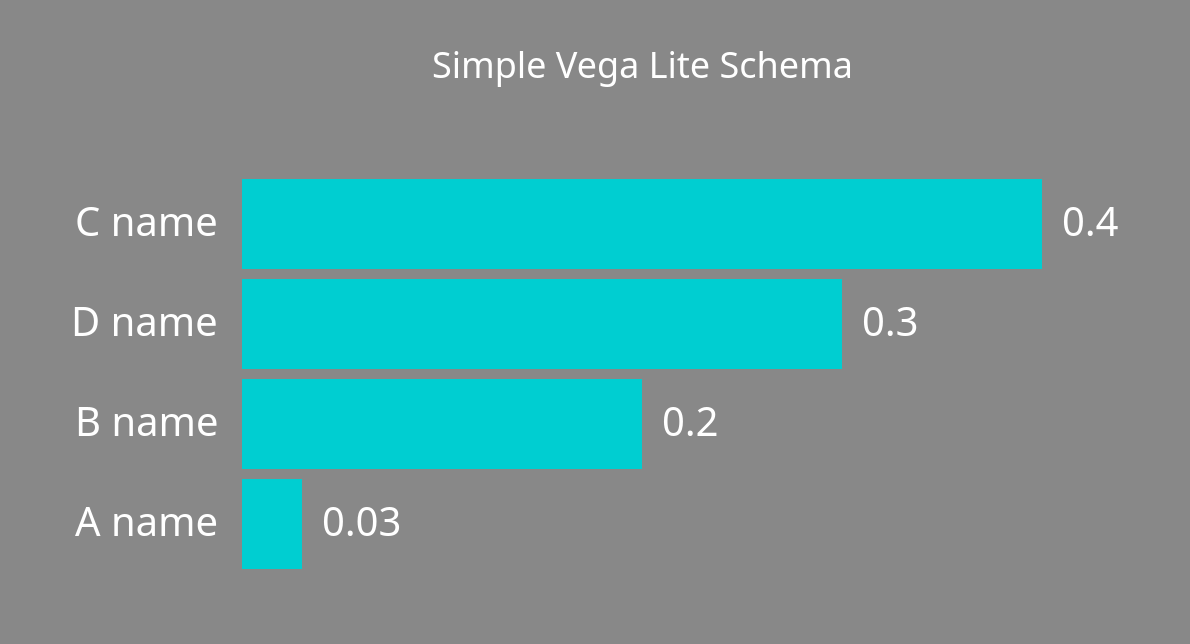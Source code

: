 {
  "$schema": "https://vega.github.io/schema/vega-lite/v3.json",
  "data": {
    "values": [
      { "name": "A name", "value": 0.03 },
      { "name": "C name", "value": 0.4 },
      { "name": "B name", "value": 0.2 },
      { "name": "D name", "value": 0.3 }
    ]
  },
  "vconcat": [
    {
      "title": {
        "text": "Simple Vega Lite Schema",
        "fontSize": 18,
        "limit": 540
      },
      "width": 400,
      "layer": [{ "mark": "text" }]
    },
    {
      "width": 400,
      "encoding": {
        "y": {
          "field": "name",
          "type": "ordinal",
          "axis": { "offset": 10 },
          "sort": {"encoding": "x", "order":"descending"}
        },
        "x": {
          "field": "value",
          "type": "quantitative",
          "axis": { "labels": false }
        },
        "color": {
          "legend": null,
          "field": "value",
          "type": "nominal",
          "scale": { "range": ["DarkTurquoise"] }
        }
      },
      "layer": [
        { "mark": "bar", "height": 200 },
        {
          "mark": {
            "type": "text",
            "fontSize": 20,
            "align": "left",
            "baseline": "middle",
            "dx": 10
          },
          "encoding": {
            "text": {
              "field": "value",
              "type": "quantitative"
            },
            "color": {
              "value": "white"
            }
          }
        }
      ]
    }
  ],
  "config": {
    "title": { "color": "#fff", "fontSize": 14, "fontWeight": "lighter" },
    "background": "#888",
    "style": {
      "guide-label": { "fill": "#fff" },
      "guide-title": { "fill": "#fff" }
    },
    "axis": {
      "grid": false,
      "ticks": false,
      "title": null,
      "domain": false,
      "labelFontSize": 20
    },
    "mark": {
      "tooltip": null
    },
    "view": { "stroke": null },
    "padding": { "left": 35, "top": 25, "right": 35, "bottom": 35 }
  }
}